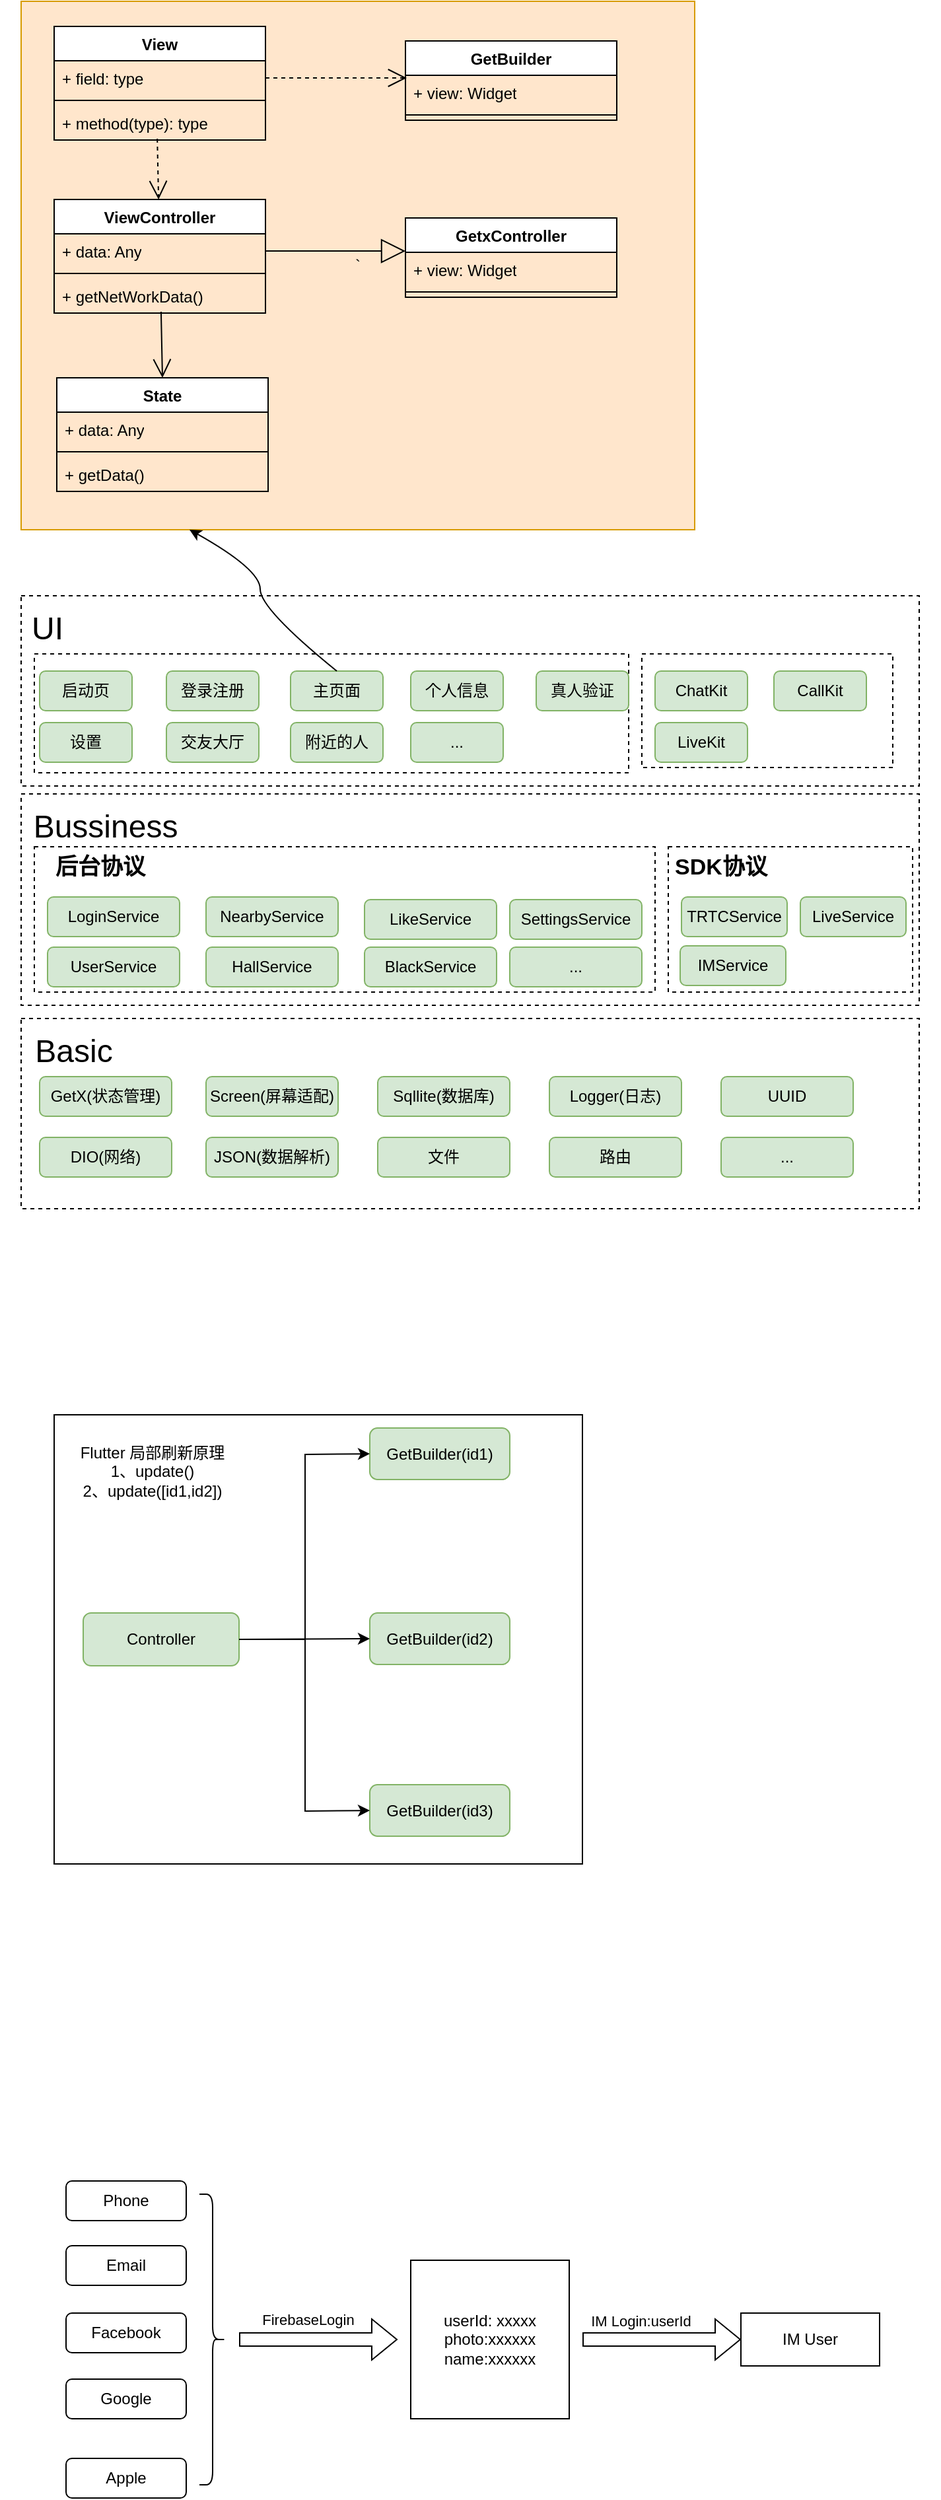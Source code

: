 <mxfile version="23.0.2" type="github">
  <diagram name="第 1 页" id="dYHV9aIYxCr4mEEWxF15">
    <mxGraphModel dx="1710" dy="897" grid="1" gridSize="10" guides="1" tooltips="1" connect="1" arrows="1" fold="1" page="1" pageScale="1" pageWidth="827" pageHeight="1169" math="0" shadow="0">
      <root>
        <mxCell id="0" />
        <mxCell id="1" parent="0" />
        <mxCell id="SYM0E-HI75lIcBUhI_Ia-8" value="" style="rounded=0;whiteSpace=wrap;html=1;" parent="1" vertex="1">
          <mxGeometry x="80" y="1110" width="400" height="340" as="geometry" />
        </mxCell>
        <mxCell id="zcVQtKgX9UZjlDBAPDre-44" value="`" style="rounded=0;whiteSpace=wrap;html=1;fillColor=#ffe6cc;strokeColor=#d79b00;" parent="1" vertex="1">
          <mxGeometry x="55" y="40" width="510" height="400" as="geometry" />
        </mxCell>
        <mxCell id="zcVQtKgX9UZjlDBAPDre-45" value="View" style="swimlane;fontStyle=1;align=center;verticalAlign=top;childLayout=stackLayout;horizontal=1;startSize=26;horizontalStack=0;resizeParent=1;resizeParentMax=0;resizeLast=0;collapsible=1;marginBottom=0;whiteSpace=wrap;html=1;" parent="1" vertex="1">
          <mxGeometry x="80" y="59" width="160" height="86" as="geometry" />
        </mxCell>
        <mxCell id="zcVQtKgX9UZjlDBAPDre-46" value="+ field: type" style="text;strokeColor=none;fillColor=none;align=left;verticalAlign=top;spacingLeft=4;spacingRight=4;overflow=hidden;rotatable=0;points=[[0,0.5],[1,0.5]];portConstraint=eastwest;whiteSpace=wrap;html=1;" parent="zcVQtKgX9UZjlDBAPDre-45" vertex="1">
          <mxGeometry y="26" width="160" height="26" as="geometry" />
        </mxCell>
        <mxCell id="zcVQtKgX9UZjlDBAPDre-47" value="" style="line;strokeWidth=1;fillColor=none;align=left;verticalAlign=middle;spacingTop=-1;spacingLeft=3;spacingRight=3;rotatable=0;labelPosition=right;points=[];portConstraint=eastwest;strokeColor=inherit;" parent="zcVQtKgX9UZjlDBAPDre-45" vertex="1">
          <mxGeometry y="52" width="160" height="8" as="geometry" />
        </mxCell>
        <mxCell id="zcVQtKgX9UZjlDBAPDre-48" value="+ method(type): type" style="text;strokeColor=none;fillColor=none;align=left;verticalAlign=top;spacingLeft=4;spacingRight=4;overflow=hidden;rotatable=0;points=[[0,0.5],[1,0.5]];portConstraint=eastwest;whiteSpace=wrap;html=1;" parent="zcVQtKgX9UZjlDBAPDre-45" vertex="1">
          <mxGeometry y="60" width="160" height="26" as="geometry" />
        </mxCell>
        <mxCell id="zcVQtKgX9UZjlDBAPDre-49" value="ViewController" style="swimlane;fontStyle=1;align=center;verticalAlign=top;childLayout=stackLayout;horizontal=1;startSize=26;horizontalStack=0;resizeParent=1;resizeParentMax=0;resizeLast=0;collapsible=1;marginBottom=0;whiteSpace=wrap;html=1;" parent="1" vertex="1">
          <mxGeometry x="80" y="190" width="160" height="86" as="geometry" />
        </mxCell>
        <mxCell id="zcVQtKgX9UZjlDBAPDre-50" value="+ data: Any" style="text;strokeColor=none;fillColor=none;align=left;verticalAlign=top;spacingLeft=4;spacingRight=4;overflow=hidden;rotatable=0;points=[[0,0.5],[1,0.5]];portConstraint=eastwest;whiteSpace=wrap;html=1;" parent="zcVQtKgX9UZjlDBAPDre-49" vertex="1">
          <mxGeometry y="26" width="160" height="26" as="geometry" />
        </mxCell>
        <mxCell id="zcVQtKgX9UZjlDBAPDre-51" value="" style="line;strokeWidth=1;fillColor=none;align=left;verticalAlign=middle;spacingTop=-1;spacingLeft=3;spacingRight=3;rotatable=0;labelPosition=right;points=[];portConstraint=eastwest;strokeColor=inherit;" parent="zcVQtKgX9UZjlDBAPDre-49" vertex="1">
          <mxGeometry y="52" width="160" height="8" as="geometry" />
        </mxCell>
        <mxCell id="zcVQtKgX9UZjlDBAPDre-52" value="+ getNetWorkData()" style="text;strokeColor=none;fillColor=none;align=left;verticalAlign=top;spacingLeft=4;spacingRight=4;overflow=hidden;rotatable=0;points=[[0,0.5],[1,0.5]];portConstraint=eastwest;whiteSpace=wrap;html=1;" parent="zcVQtKgX9UZjlDBAPDre-49" vertex="1">
          <mxGeometry y="60" width="160" height="26" as="geometry" />
        </mxCell>
        <mxCell id="zcVQtKgX9UZjlDBAPDre-62" value="" style="endArrow=block;endSize=16;endFill=0;html=1;rounded=0;exitX=1;exitY=0.5;exitDx=0;exitDy=0;entryX=0;entryY=-0.038;entryDx=0;entryDy=0;entryPerimeter=0;" parent="1" source="zcVQtKgX9UZjlDBAPDre-50" target="zcVQtKgX9UZjlDBAPDre-68" edge="1">
          <mxGeometry width="160" relative="1" as="geometry">
            <mxPoint x="166" y="210" as="sourcePoint" />
            <mxPoint x="351.04" y="228.012" as="targetPoint" />
          </mxGeometry>
        </mxCell>
        <mxCell id="zcVQtKgX9UZjlDBAPDre-63" value="" style="endArrow=open;endSize=12;dashed=1;html=1;rounded=0;exitX=1;exitY=0.5;exitDx=0;exitDy=0;entryX=0.006;entryY=0.077;entryDx=0;entryDy=0;entryPerimeter=0;" parent="1" source="zcVQtKgX9UZjlDBAPDre-46" target="zcVQtKgX9UZjlDBAPDre-65" edge="1">
          <mxGeometry width="160" relative="1" as="geometry">
            <mxPoint x="216" y="220" as="sourcePoint" />
            <mxPoint x="346" y="100" as="targetPoint" />
          </mxGeometry>
        </mxCell>
        <mxCell id="zcVQtKgX9UZjlDBAPDre-64" value="GetBuilder" style="swimlane;fontStyle=1;align=center;verticalAlign=top;childLayout=stackLayout;horizontal=1;startSize=26;horizontalStack=0;resizeParent=1;resizeParentMax=0;resizeLast=0;collapsible=1;marginBottom=0;whiteSpace=wrap;html=1;" parent="1" vertex="1">
          <mxGeometry x="346" y="70" width="160" height="60" as="geometry" />
        </mxCell>
        <mxCell id="zcVQtKgX9UZjlDBAPDre-65" value="+ view: Widget" style="text;strokeColor=none;fillColor=none;align=left;verticalAlign=top;spacingLeft=4;spacingRight=4;overflow=hidden;rotatable=0;points=[[0,0.5],[1,0.5]];portConstraint=eastwest;whiteSpace=wrap;html=1;" parent="zcVQtKgX9UZjlDBAPDre-64" vertex="1">
          <mxGeometry y="26" width="160" height="26" as="geometry" />
        </mxCell>
        <mxCell id="zcVQtKgX9UZjlDBAPDre-66" value="" style="line;strokeWidth=1;fillColor=none;align=left;verticalAlign=middle;spacingTop=-1;spacingLeft=3;spacingRight=3;rotatable=0;labelPosition=right;points=[];portConstraint=eastwest;strokeColor=inherit;" parent="zcVQtKgX9UZjlDBAPDre-64" vertex="1">
          <mxGeometry y="52" width="160" height="8" as="geometry" />
        </mxCell>
        <mxCell id="zcVQtKgX9UZjlDBAPDre-67" value="GetxController" style="swimlane;fontStyle=1;align=center;verticalAlign=top;childLayout=stackLayout;horizontal=1;startSize=26;horizontalStack=0;resizeParent=1;resizeParentMax=0;resizeLast=0;collapsible=1;marginBottom=0;whiteSpace=wrap;html=1;" parent="1" vertex="1">
          <mxGeometry x="346" y="204" width="160" height="60" as="geometry" />
        </mxCell>
        <mxCell id="zcVQtKgX9UZjlDBAPDre-68" value="+ view: Widget" style="text;strokeColor=none;fillColor=none;align=left;verticalAlign=top;spacingLeft=4;spacingRight=4;overflow=hidden;rotatable=0;points=[[0,0.5],[1,0.5]];portConstraint=eastwest;whiteSpace=wrap;html=1;" parent="zcVQtKgX9UZjlDBAPDre-67" vertex="1">
          <mxGeometry y="26" width="160" height="26" as="geometry" />
        </mxCell>
        <mxCell id="zcVQtKgX9UZjlDBAPDre-69" value="" style="line;strokeWidth=1;fillColor=none;align=left;verticalAlign=middle;spacingTop=-1;spacingLeft=3;spacingRight=3;rotatable=0;labelPosition=right;points=[];portConstraint=eastwest;strokeColor=inherit;" parent="zcVQtKgX9UZjlDBAPDre-67" vertex="1">
          <mxGeometry y="52" width="160" height="8" as="geometry" />
        </mxCell>
        <mxCell id="zcVQtKgX9UZjlDBAPDre-85" value="" style="endArrow=open;endSize=12;dashed=1;html=1;rounded=0;exitX=0.488;exitY=0.962;exitDx=0;exitDy=0;exitPerimeter=0;" parent="1" source="zcVQtKgX9UZjlDBAPDre-48" target="zcVQtKgX9UZjlDBAPDre-49" edge="1">
          <mxGeometry width="160" relative="1" as="geometry">
            <mxPoint x="426" y="130" as="sourcePoint" />
            <mxPoint x="426" y="204" as="targetPoint" />
          </mxGeometry>
        </mxCell>
        <mxCell id="zcVQtKgX9UZjlDBAPDre-87" value="State" style="swimlane;fontStyle=1;align=center;verticalAlign=top;childLayout=stackLayout;horizontal=1;startSize=26;horizontalStack=0;resizeParent=1;resizeParentMax=0;resizeLast=0;collapsible=1;marginBottom=0;whiteSpace=wrap;html=1;" parent="1" vertex="1">
          <mxGeometry x="82" y="325" width="160" height="86" as="geometry" />
        </mxCell>
        <mxCell id="zcVQtKgX9UZjlDBAPDre-88" value="+ data: Any" style="text;strokeColor=none;fillColor=none;align=left;verticalAlign=top;spacingLeft=4;spacingRight=4;overflow=hidden;rotatable=0;points=[[0,0.5],[1,0.5]];portConstraint=eastwest;whiteSpace=wrap;html=1;" parent="zcVQtKgX9UZjlDBAPDre-87" vertex="1">
          <mxGeometry y="26" width="160" height="26" as="geometry" />
        </mxCell>
        <mxCell id="zcVQtKgX9UZjlDBAPDre-89" value="" style="line;strokeWidth=1;fillColor=none;align=left;verticalAlign=middle;spacingTop=-1;spacingLeft=3;spacingRight=3;rotatable=0;labelPosition=right;points=[];portConstraint=eastwest;strokeColor=inherit;" parent="zcVQtKgX9UZjlDBAPDre-87" vertex="1">
          <mxGeometry y="52" width="160" height="8" as="geometry" />
        </mxCell>
        <mxCell id="zcVQtKgX9UZjlDBAPDre-90" value="+ getData()" style="text;strokeColor=none;fillColor=none;align=left;verticalAlign=top;spacingLeft=4;spacingRight=4;overflow=hidden;rotatable=0;points=[[0,0.5],[1,0.5]];portConstraint=eastwest;whiteSpace=wrap;html=1;" parent="zcVQtKgX9UZjlDBAPDre-87" vertex="1">
          <mxGeometry y="60" width="160" height="26" as="geometry" />
        </mxCell>
        <mxCell id="zcVQtKgX9UZjlDBAPDre-91" value="" style="endArrow=open;endFill=1;endSize=12;html=1;rounded=0;entryX=0.5;entryY=0;entryDx=0;entryDy=0;exitX=0.506;exitY=0.962;exitDx=0;exitDy=0;exitPerimeter=0;" parent="1" source="zcVQtKgX9UZjlDBAPDre-52" target="zcVQtKgX9UZjlDBAPDre-87" edge="1">
          <mxGeometry width="160" relative="1" as="geometry">
            <mxPoint x="156" y="270" as="sourcePoint" />
            <mxPoint x="486" y="310" as="targetPoint" />
          </mxGeometry>
        </mxCell>
        <mxCell id="TLJ9EzLj0LAoUCGloaJC-1" value="" style="rounded=0;whiteSpace=wrap;html=1;dashed=1;strokeColor=#FFFFFF;" parent="1" vertex="1">
          <mxGeometry x="40" y="465" width="710" height="510" as="geometry" />
        </mxCell>
        <mxCell id="TLJ9EzLj0LAoUCGloaJC-3" value="" style="rounded=0;whiteSpace=wrap;html=1;dashed=1;" parent="1" vertex="1">
          <mxGeometry x="55" y="810" width="680" height="144" as="geometry" />
        </mxCell>
        <mxCell id="TLJ9EzLj0LAoUCGloaJC-4" value="&lt;font style=&quot;font-size: 24px;&quot;&gt;Basic&lt;/font&gt;" style="text;html=1;strokeColor=none;fillColor=none;align=center;verticalAlign=middle;whiteSpace=wrap;rounded=0;" parent="1" vertex="1">
          <mxGeometry x="65" y="820" width="60" height="30" as="geometry" />
        </mxCell>
        <mxCell id="TLJ9EzLj0LAoUCGloaJC-6" value="" style="rounded=0;whiteSpace=wrap;html=1;dashed=1;" parent="1" vertex="1">
          <mxGeometry x="55" y="640" width="680" height="160" as="geometry" />
        </mxCell>
        <mxCell id="TLJ9EzLj0LAoUCGloaJC-7" value="&lt;font style=&quot;font-size: 24px;&quot;&gt;Bussiness&lt;/font&gt;" style="text;html=1;strokeColor=none;fillColor=none;align=center;verticalAlign=middle;whiteSpace=wrap;rounded=0;" parent="1" vertex="1">
          <mxGeometry x="89" y="650" width="60" height="30" as="geometry" />
        </mxCell>
        <mxCell id="TLJ9EzLj0LAoUCGloaJC-8" value="" style="rounded=0;whiteSpace=wrap;html=1;dashed=1;" parent="1" vertex="1">
          <mxGeometry x="55" y="490" width="680" height="144" as="geometry" />
        </mxCell>
        <mxCell id="TLJ9EzLj0LAoUCGloaJC-10" value="&lt;font style=&quot;font-size: 24px;&quot;&gt;UI&lt;/font&gt;" style="text;html=1;strokeColor=none;fillColor=none;align=center;verticalAlign=middle;whiteSpace=wrap;rounded=0;" parent="1" vertex="1">
          <mxGeometry x="45" y="500" width="60" height="30" as="geometry" />
        </mxCell>
        <mxCell id="TLJ9EzLj0LAoUCGloaJC-12" value="GetX(状态管理)" style="rounded=1;whiteSpace=wrap;html=1;fillColor=#d5e8d4;strokeColor=#82b366;" parent="1" vertex="1">
          <mxGeometry x="69" y="854" width="100" height="30" as="geometry" />
        </mxCell>
        <mxCell id="TLJ9EzLj0LAoUCGloaJC-13" value="DIO(网络)" style="rounded=1;whiteSpace=wrap;html=1;fillColor=#d5e8d4;strokeColor=#82b366;" parent="1" vertex="1">
          <mxGeometry x="69" y="900" width="100" height="30" as="geometry" />
        </mxCell>
        <mxCell id="TLJ9EzLj0LAoUCGloaJC-14" value="JSON(数据解析)" style="rounded=1;whiteSpace=wrap;html=1;fillColor=#d5e8d4;strokeColor=#82b366;" parent="1" vertex="1">
          <mxGeometry x="195" y="900" width="100" height="30" as="geometry" />
        </mxCell>
        <mxCell id="TLJ9EzLj0LAoUCGloaJC-15" value="Screen(屏幕适配)" style="rounded=1;whiteSpace=wrap;html=1;fillColor=#d5e8d4;strokeColor=#82b366;" parent="1" vertex="1">
          <mxGeometry x="195" y="854" width="100" height="30" as="geometry" />
        </mxCell>
        <mxCell id="TLJ9EzLj0LAoUCGloaJC-16" value="" style="rounded=0;whiteSpace=wrap;html=1;dashed=1;" parent="1" vertex="1">
          <mxGeometry x="65" y="534" width="450" height="90" as="geometry" />
        </mxCell>
        <mxCell id="TLJ9EzLj0LAoUCGloaJC-17" value="" style="rounded=0;whiteSpace=wrap;html=1;dashed=1;" parent="1" vertex="1">
          <mxGeometry x="525" y="534" width="190" height="86" as="geometry" />
        </mxCell>
        <mxCell id="TLJ9EzLj0LAoUCGloaJC-18" value="文件" style="rounded=1;whiteSpace=wrap;html=1;fillColor=#d5e8d4;strokeColor=#82b366;" parent="1" vertex="1">
          <mxGeometry x="325" y="900" width="100" height="30" as="geometry" />
        </mxCell>
        <mxCell id="TLJ9EzLj0LAoUCGloaJC-19" value="Sqllite(数据库)" style="rounded=1;whiteSpace=wrap;html=1;fillColor=#d5e8d4;strokeColor=#82b366;" parent="1" vertex="1">
          <mxGeometry x="325" y="854" width="100" height="30" as="geometry" />
        </mxCell>
        <mxCell id="TLJ9EzLj0LAoUCGloaJC-20" value="Logger(日志)" style="rounded=1;whiteSpace=wrap;html=1;fillColor=#d5e8d4;strokeColor=#82b366;" parent="1" vertex="1">
          <mxGeometry x="455" y="854" width="100" height="30" as="geometry" />
        </mxCell>
        <mxCell id="TLJ9EzLj0LAoUCGloaJC-23" value="路由" style="rounded=1;whiteSpace=wrap;html=1;fillColor=#d5e8d4;strokeColor=#82b366;" parent="1" vertex="1">
          <mxGeometry x="455" y="900" width="100" height="30" as="geometry" />
        </mxCell>
        <mxCell id="TLJ9EzLj0LAoUCGloaJC-24" value="UUID" style="rounded=1;whiteSpace=wrap;html=1;fillColor=#d5e8d4;strokeColor=#82b366;" parent="1" vertex="1">
          <mxGeometry x="585" y="854" width="100" height="30" as="geometry" />
        </mxCell>
        <mxCell id="TLJ9EzLj0LAoUCGloaJC-25" value="..." style="rounded=1;whiteSpace=wrap;html=1;fillColor=#d5e8d4;strokeColor=#82b366;" parent="1" vertex="1">
          <mxGeometry x="585" y="900" width="100" height="30" as="geometry" />
        </mxCell>
        <mxCell id="TLJ9EzLj0LAoUCGloaJC-29" value="" style="rounded=0;whiteSpace=wrap;html=1;dashed=1;" parent="1" vertex="1">
          <mxGeometry x="65" y="680" width="470" height="110" as="geometry" />
        </mxCell>
        <mxCell id="TLJ9EzLj0LAoUCGloaJC-26" value="LoginService" style="rounded=1;whiteSpace=wrap;html=1;fillColor=#d5e8d4;strokeColor=#82b366;" parent="1" vertex="1">
          <mxGeometry x="75" y="718" width="100" height="30" as="geometry" />
        </mxCell>
        <mxCell id="TLJ9EzLj0LAoUCGloaJC-27" value="UserService" style="rounded=1;whiteSpace=wrap;html=1;fillColor=#d5e8d4;strokeColor=#82b366;" parent="1" vertex="1">
          <mxGeometry x="75" y="756" width="100" height="30" as="geometry" />
        </mxCell>
        <mxCell id="TLJ9EzLj0LAoUCGloaJC-28" value="NearbyService" style="rounded=1;whiteSpace=wrap;html=1;fillColor=#d5e8d4;strokeColor=#82b366;" parent="1" vertex="1">
          <mxGeometry x="195" y="718" width="100" height="30" as="geometry" />
        </mxCell>
        <mxCell id="TLJ9EzLj0LAoUCGloaJC-30" value="&lt;span style=&quot;font-size: 17px;&quot;&gt;后台协议&lt;/span&gt;" style="text;html=1;strokeColor=none;fillColor=none;align=center;verticalAlign=middle;whiteSpace=wrap;rounded=0;fontSize=17;fontStyle=1" parent="1" vertex="1">
          <mxGeometry x="65" y="681" width="100" height="30" as="geometry" />
        </mxCell>
        <mxCell id="TLJ9EzLj0LAoUCGloaJC-32" value="HallService" style="rounded=1;whiteSpace=wrap;html=1;fillColor=#d5e8d4;strokeColor=#82b366;" parent="1" vertex="1">
          <mxGeometry x="195" y="756" width="100" height="30" as="geometry" />
        </mxCell>
        <mxCell id="TLJ9EzLj0LAoUCGloaJC-33" value="LikeService" style="rounded=1;whiteSpace=wrap;html=1;fillColor=#d5e8d4;strokeColor=#82b366;" parent="1" vertex="1">
          <mxGeometry x="315" y="720" width="100" height="30" as="geometry" />
        </mxCell>
        <mxCell id="TLJ9EzLj0LAoUCGloaJC-34" value="BlackService" style="rounded=1;whiteSpace=wrap;html=1;fillColor=#d5e8d4;strokeColor=#82b366;" parent="1" vertex="1">
          <mxGeometry x="315" y="756" width="100" height="30" as="geometry" />
        </mxCell>
        <mxCell id="TLJ9EzLj0LAoUCGloaJC-35" value="SettingsService" style="rounded=1;whiteSpace=wrap;html=1;fillColor=#d5e8d4;strokeColor=#82b366;" parent="1" vertex="1">
          <mxGeometry x="425" y="720" width="100" height="30" as="geometry" />
        </mxCell>
        <mxCell id="TLJ9EzLj0LAoUCGloaJC-36" value="..." style="rounded=1;whiteSpace=wrap;html=1;fillColor=#d5e8d4;strokeColor=#82b366;" parent="1" vertex="1">
          <mxGeometry x="425" y="756" width="100" height="30" as="geometry" />
        </mxCell>
        <mxCell id="TLJ9EzLj0LAoUCGloaJC-37" value="" style="rounded=0;whiteSpace=wrap;html=1;dashed=1;" parent="1" vertex="1">
          <mxGeometry x="545" y="680" width="185" height="110" as="geometry" />
        </mxCell>
        <mxCell id="TLJ9EzLj0LAoUCGloaJC-41" value="TRTCService" style="rounded=1;whiteSpace=wrap;html=1;fillColor=#d5e8d4;strokeColor=#82b366;" parent="1" vertex="1">
          <mxGeometry x="555" y="718" width="80" height="30" as="geometry" />
        </mxCell>
        <mxCell id="TLJ9EzLj0LAoUCGloaJC-42" value="IMService" style="rounded=1;whiteSpace=wrap;html=1;fillColor=#d5e8d4;strokeColor=#82b366;" parent="1" vertex="1">
          <mxGeometry x="554" y="755" width="80" height="30" as="geometry" />
        </mxCell>
        <mxCell id="TLJ9EzLj0LAoUCGloaJC-44" value="LiveService" style="rounded=1;whiteSpace=wrap;html=1;fillColor=#d5e8d4;strokeColor=#82b366;" parent="1" vertex="1">
          <mxGeometry x="645" y="718" width="80" height="30" as="geometry" />
        </mxCell>
        <mxCell id="TLJ9EzLj0LAoUCGloaJC-45" value="&lt;span style=&quot;font-size: 17px;&quot;&gt;SDK协议&lt;/span&gt;" style="text;html=1;strokeColor=none;fillColor=none;align=center;verticalAlign=middle;whiteSpace=wrap;rounded=0;fontSize=17;fontStyle=1" parent="1" vertex="1">
          <mxGeometry x="535" y="681" width="100" height="30" as="geometry" />
        </mxCell>
        <mxCell id="TLJ9EzLj0LAoUCGloaJC-46" value="登录注册" style="rounded=1;whiteSpace=wrap;html=1;fillColor=#d5e8d4;strokeColor=#82b366;" parent="1" vertex="1">
          <mxGeometry x="165" y="547" width="70" height="30" as="geometry" />
        </mxCell>
        <mxCell id="TLJ9EzLj0LAoUCGloaJC-47" value="启动页" style="rounded=1;whiteSpace=wrap;html=1;fillColor=#d5e8d4;strokeColor=#82b366;" parent="1" vertex="1">
          <mxGeometry x="69" y="547" width="70" height="30" as="geometry" />
        </mxCell>
        <mxCell id="TLJ9EzLj0LAoUCGloaJC-48" value="个人信息" style="rounded=1;whiteSpace=wrap;html=1;fillColor=#d5e8d4;strokeColor=#82b366;" parent="1" vertex="1">
          <mxGeometry x="350" y="547" width="70" height="30" as="geometry" />
        </mxCell>
        <mxCell id="TLJ9EzLj0LAoUCGloaJC-49" value="设置" style="rounded=1;whiteSpace=wrap;html=1;fillColor=#d5e8d4;strokeColor=#82b366;" parent="1" vertex="1">
          <mxGeometry x="69" y="586" width="70" height="30" as="geometry" />
        </mxCell>
        <mxCell id="TLJ9EzLj0LAoUCGloaJC-50" value="交友大厅" style="rounded=1;whiteSpace=wrap;html=1;fillColor=#d5e8d4;strokeColor=#82b366;" parent="1" vertex="1">
          <mxGeometry x="165" y="586" width="70" height="30" as="geometry" />
        </mxCell>
        <mxCell id="TLJ9EzLj0LAoUCGloaJC-51" value="主页面" style="rounded=1;whiteSpace=wrap;html=1;fillColor=#d5e8d4;strokeColor=#82b366;" parent="1" vertex="1">
          <mxGeometry x="259" y="547" width="70" height="30" as="geometry" />
        </mxCell>
        <mxCell id="TLJ9EzLj0LAoUCGloaJC-53" value="附近的人" style="rounded=1;whiteSpace=wrap;html=1;fillColor=#d5e8d4;strokeColor=#82b366;" parent="1" vertex="1">
          <mxGeometry x="259" y="586" width="70" height="30" as="geometry" />
        </mxCell>
        <mxCell id="TLJ9EzLj0LAoUCGloaJC-54" value="真人验证" style="rounded=1;whiteSpace=wrap;html=1;fillColor=#d5e8d4;strokeColor=#82b366;" parent="1" vertex="1">
          <mxGeometry x="445" y="547" width="70" height="30" as="geometry" />
        </mxCell>
        <mxCell id="TLJ9EzLj0LAoUCGloaJC-55" value="..." style="rounded=1;whiteSpace=wrap;html=1;fillColor=#d5e8d4;strokeColor=#82b366;" parent="1" vertex="1">
          <mxGeometry x="350" y="586" width="70" height="30" as="geometry" />
        </mxCell>
        <mxCell id="TLJ9EzLj0LAoUCGloaJC-56" value="ChatKit" style="rounded=1;whiteSpace=wrap;html=1;fillColor=#d5e8d4;strokeColor=#82b366;" parent="1" vertex="1">
          <mxGeometry x="535" y="547" width="70" height="30" as="geometry" />
        </mxCell>
        <mxCell id="TLJ9EzLj0LAoUCGloaJC-57" value="CallKit" style="rounded=1;whiteSpace=wrap;html=1;fillColor=#d5e8d4;strokeColor=#82b366;" parent="1" vertex="1">
          <mxGeometry x="625" y="547" width="70" height="30" as="geometry" />
        </mxCell>
        <mxCell id="TLJ9EzLj0LAoUCGloaJC-59" value="LiveKit" style="rounded=1;whiteSpace=wrap;html=1;fillColor=#d5e8d4;strokeColor=#82b366;" parent="1" vertex="1">
          <mxGeometry x="535" y="586" width="70" height="30" as="geometry" />
        </mxCell>
        <mxCell id="0pC_kj8gGTiTwLfvsdGp-6" value="" style="curved=1;endArrow=classic;html=1;rounded=0;entryX=0.25;entryY=1;entryDx=0;entryDy=0;exitX=0.5;exitY=0;exitDx=0;exitDy=0;" parent="1" source="TLJ9EzLj0LAoUCGloaJC-51" target="zcVQtKgX9UZjlDBAPDre-44" edge="1">
          <mxGeometry width="50" height="50" relative="1" as="geometry">
            <mxPoint x="366" y="620" as="sourcePoint" />
            <mxPoint x="416" y="570" as="targetPoint" />
            <Array as="points">
              <mxPoint x="236" y="500" />
              <mxPoint x="236" y="470" />
            </Array>
          </mxGeometry>
        </mxCell>
        <mxCell id="SYM0E-HI75lIcBUhI_Ia-1" value="Controller" style="rounded=1;whiteSpace=wrap;html=1;fillColor=#d5e8d4;strokeColor=#82b366;" parent="1" vertex="1">
          <mxGeometry x="102" y="1260" width="118" height="40" as="geometry" />
        </mxCell>
        <mxCell id="SYM0E-HI75lIcBUhI_Ia-2" value="GetBuilder(id1)" style="rounded=1;whiteSpace=wrap;html=1;fillColor=#d5e8d4;strokeColor=#82b366;" parent="1" vertex="1">
          <mxGeometry x="319" y="1120" width="106" height="39" as="geometry" />
        </mxCell>
        <mxCell id="SYM0E-HI75lIcBUhI_Ia-3" value="GetBuilder(id2)" style="rounded=1;whiteSpace=wrap;html=1;fillColor=#d5e8d4;strokeColor=#82b366;" parent="1" vertex="1">
          <mxGeometry x="319" y="1260" width="106" height="39" as="geometry" />
        </mxCell>
        <mxCell id="SYM0E-HI75lIcBUhI_Ia-4" value="GetBuilder(id3)" style="rounded=1;whiteSpace=wrap;html=1;fillColor=#d5e8d4;strokeColor=#82b366;" parent="1" vertex="1">
          <mxGeometry x="319" y="1390" width="106" height="39" as="geometry" />
        </mxCell>
        <mxCell id="SYM0E-HI75lIcBUhI_Ia-5" value="" style="endArrow=classic;html=1;rounded=0;exitX=1;exitY=0.5;exitDx=0;exitDy=0;entryX=0;entryY=0.5;entryDx=0;entryDy=0;" parent="1" source="SYM0E-HI75lIcBUhI_Ia-1" target="SYM0E-HI75lIcBUhI_Ia-3" edge="1">
          <mxGeometry width="50" height="50" relative="1" as="geometry">
            <mxPoint x="390" y="1430" as="sourcePoint" />
            <mxPoint x="440" y="1380" as="targetPoint" />
          </mxGeometry>
        </mxCell>
        <mxCell id="SYM0E-HI75lIcBUhI_Ia-6" value="" style="endArrow=classic;html=1;rounded=0;exitX=1;exitY=0.5;exitDx=0;exitDy=0;entryX=0;entryY=0.5;entryDx=0;entryDy=0;" parent="1" source="SYM0E-HI75lIcBUhI_Ia-1" target="SYM0E-HI75lIcBUhI_Ia-2" edge="1">
          <mxGeometry width="50" height="50" relative="1" as="geometry">
            <mxPoint x="390" y="1430" as="sourcePoint" />
            <mxPoint x="440" y="1380" as="targetPoint" />
            <Array as="points">
              <mxPoint x="270" y="1280" />
              <mxPoint x="270" y="1140" />
            </Array>
          </mxGeometry>
        </mxCell>
        <mxCell id="SYM0E-HI75lIcBUhI_Ia-7" value="" style="endArrow=classic;html=1;rounded=0;exitX=1;exitY=0.5;exitDx=0;exitDy=0;entryX=0;entryY=0.5;entryDx=0;entryDy=0;" parent="1" source="SYM0E-HI75lIcBUhI_Ia-1" target="SYM0E-HI75lIcBUhI_Ia-4" edge="1">
          <mxGeometry width="50" height="50" relative="1" as="geometry">
            <mxPoint x="390" y="1430" as="sourcePoint" />
            <mxPoint x="440" y="1380" as="targetPoint" />
            <Array as="points">
              <mxPoint x="270" y="1280" />
              <mxPoint x="270" y="1410" />
            </Array>
          </mxGeometry>
        </mxCell>
        <mxCell id="SYM0E-HI75lIcBUhI_Ia-9" value="Flutter 局部刷新原理&lt;br&gt;1、update()&lt;br&gt;2、update([id1,id2])" style="text;html=1;strokeColor=none;fillColor=none;align=center;verticalAlign=middle;whiteSpace=wrap;rounded=0;" parent="1" vertex="1">
          <mxGeometry x="82" y="1120" width="145" height="65.5" as="geometry" />
        </mxCell>
        <mxCell id="neQ2aIgq4aiJoQgR_U-S-2" value="Phone" style="rounded=1;whiteSpace=wrap;html=1;" vertex="1" parent="1">
          <mxGeometry x="89" y="1690" width="91" height="30" as="geometry" />
        </mxCell>
        <mxCell id="neQ2aIgq4aiJoQgR_U-S-3" value="Email" style="rounded=1;whiteSpace=wrap;html=1;" vertex="1" parent="1">
          <mxGeometry x="89" y="1739" width="91" height="30" as="geometry" />
        </mxCell>
        <mxCell id="neQ2aIgq4aiJoQgR_U-S-4" value="Facebook" style="rounded=1;whiteSpace=wrap;html=1;" vertex="1" parent="1">
          <mxGeometry x="89" y="1790" width="91" height="30" as="geometry" />
        </mxCell>
        <mxCell id="neQ2aIgq4aiJoQgR_U-S-5" value="Google" style="rounded=1;whiteSpace=wrap;html=1;" vertex="1" parent="1">
          <mxGeometry x="89" y="1840" width="91" height="30" as="geometry" />
        </mxCell>
        <mxCell id="neQ2aIgq4aiJoQgR_U-S-6" value="Apple" style="rounded=1;whiteSpace=wrap;html=1;" vertex="1" parent="1">
          <mxGeometry x="89" y="1900" width="91" height="30" as="geometry" />
        </mxCell>
        <mxCell id="neQ2aIgq4aiJoQgR_U-S-8" value="" style="shape=curlyBracket;whiteSpace=wrap;html=1;rounded=1;flipH=1;labelPosition=right;verticalLabelPosition=middle;align=left;verticalAlign=middle;" vertex="1" parent="1">
          <mxGeometry x="190" y="1700" width="20" height="220" as="geometry" />
        </mxCell>
        <mxCell id="neQ2aIgq4aiJoQgR_U-S-11" value="" style="shape=flexArrow;endArrow=classic;html=1;rounded=0;" edge="1" parent="1">
          <mxGeometry width="50" height="50" relative="1" as="geometry">
            <mxPoint x="220" y="1810" as="sourcePoint" />
            <mxPoint x="340" y="1810" as="targetPoint" />
          </mxGeometry>
        </mxCell>
        <mxCell id="neQ2aIgq4aiJoQgR_U-S-12" value="FirebaseLogin" style="edgeLabel;html=1;align=center;verticalAlign=middle;resizable=0;points=[];" vertex="1" connectable="0" parent="neQ2aIgq4aiJoQgR_U-S-11">
          <mxGeometry x="-0.05" y="-2" relative="1" as="geometry">
            <mxPoint x="-5" y="-17" as="offset" />
          </mxGeometry>
        </mxCell>
        <mxCell id="neQ2aIgq4aiJoQgR_U-S-13" value="userId: xxxxx&lt;br&gt;photo:xxxxxx&lt;br&gt;name:xxxxxx" style="rounded=0;whiteSpace=wrap;html=1;" vertex="1" parent="1">
          <mxGeometry x="350" y="1750" width="120" height="120" as="geometry" />
        </mxCell>
        <mxCell id="neQ2aIgq4aiJoQgR_U-S-14" value="" style="shape=flexArrow;endArrow=classic;html=1;rounded=0;entryX=0;entryY=0.5;entryDx=0;entryDy=0;" edge="1" parent="1" target="neQ2aIgq4aiJoQgR_U-S-16">
          <mxGeometry width="50" height="50" relative="1" as="geometry">
            <mxPoint x="480" y="1810" as="sourcePoint" />
            <mxPoint x="580" y="1810" as="targetPoint" />
          </mxGeometry>
        </mxCell>
        <mxCell id="neQ2aIgq4aiJoQgR_U-S-15" value="IM Login:userId" style="edgeLabel;html=1;align=center;verticalAlign=middle;resizable=0;points=[];" vertex="1" connectable="0" parent="neQ2aIgq4aiJoQgR_U-S-14">
          <mxGeometry x="-0.412" y="-1" relative="1" as="geometry">
            <mxPoint x="8" y="-15" as="offset" />
          </mxGeometry>
        </mxCell>
        <mxCell id="neQ2aIgq4aiJoQgR_U-S-16" value="IM User" style="rounded=0;whiteSpace=wrap;html=1;" vertex="1" parent="1">
          <mxGeometry x="600" y="1790" width="105" height="40" as="geometry" />
        </mxCell>
      </root>
    </mxGraphModel>
  </diagram>
</mxfile>

